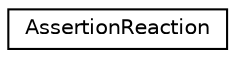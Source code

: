 digraph "Graphical Class Hierarchy"
{
  edge [fontname="Helvetica",fontsize="10",labelfontname="Helvetica",labelfontsize="10"];
  node [fontname="Helvetica",fontsize="10",shape=record];
  rankdir="LR";
  Node1 [label="AssertionReaction",height=0.2,width=0.4,color="black", fillcolor="white", style="filled",URL="$structCatch_1_1AssertionReaction.html"];
}
